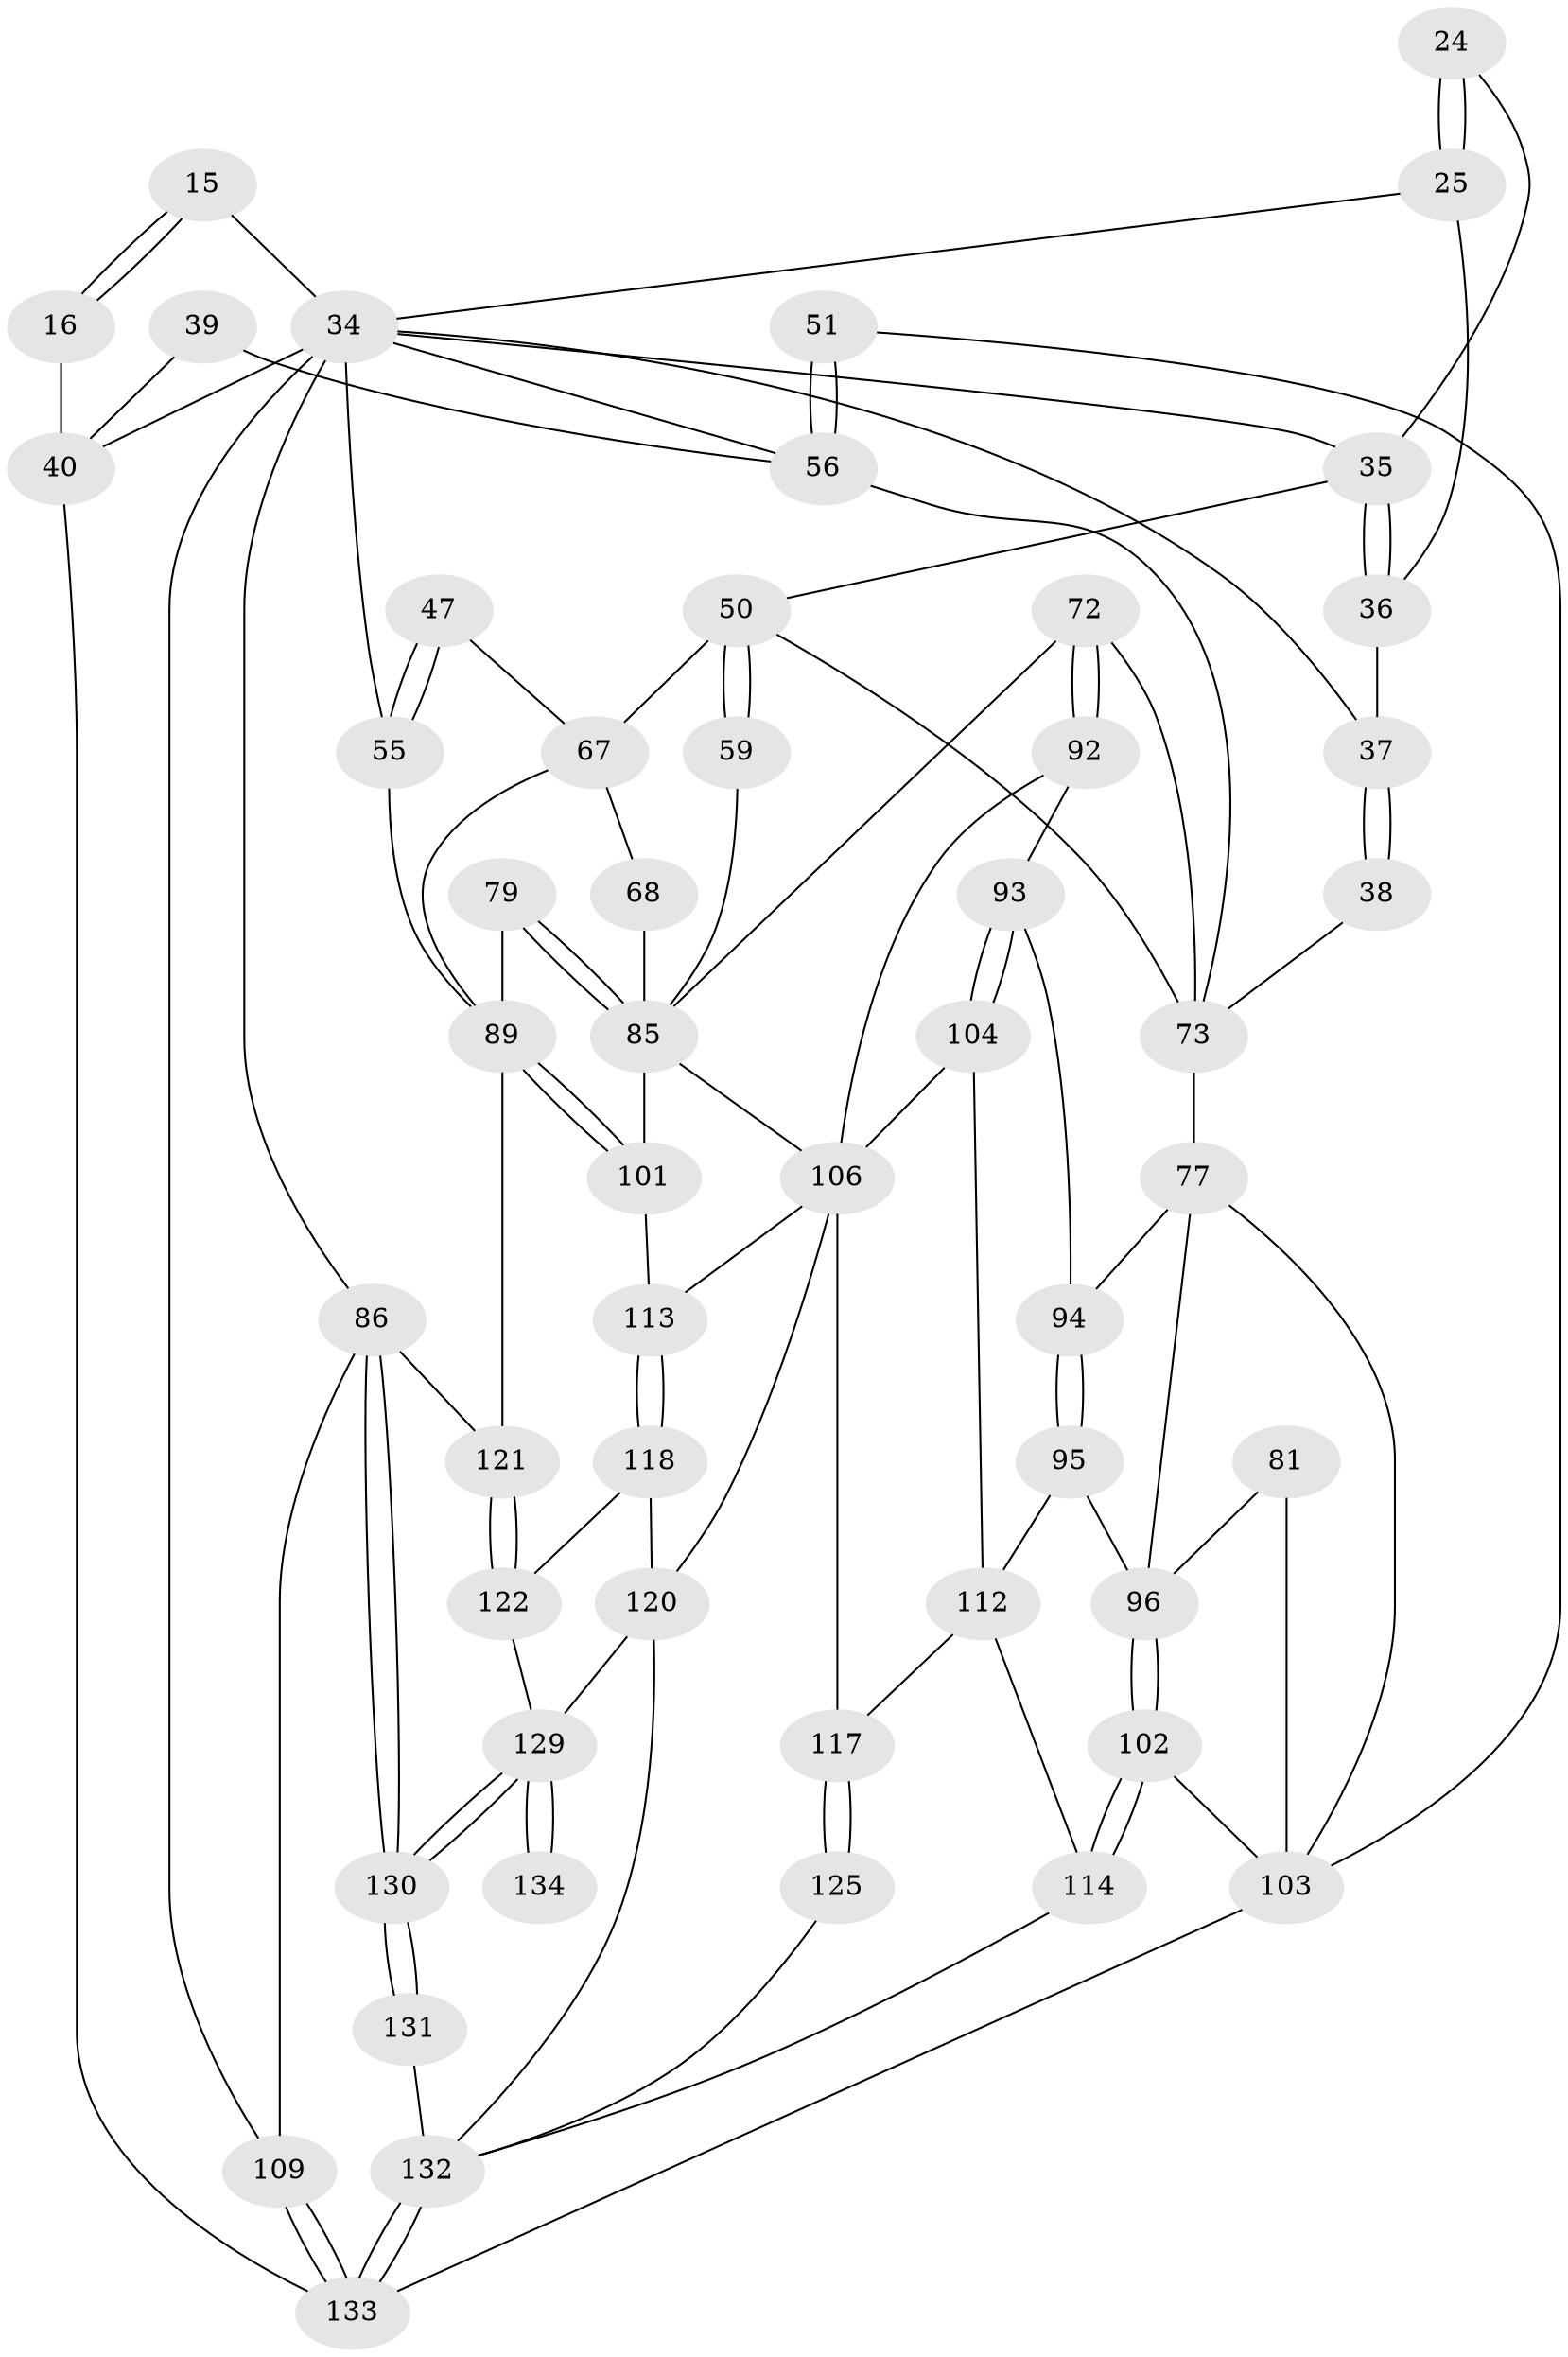 // original degree distribution, {4: 0.21641791044776118, 5: 0.5223880597014925, 6: 0.23134328358208955, 3: 0.029850746268656716}
// Generated by graph-tools (version 1.1) at 2025/05/03/04/25 22:05:38]
// undirected, 53 vertices, 111 edges
graph export_dot {
graph [start="1"]
  node [color=gray90,style=filled];
  15 [pos="+0.34641931802974496+0.1949852967546122",super="+12+13"];
  16 [pos="+0.2418263702334293+0.1499368860802741"];
  24 [pos="+0.7213816500667873+0.12917438995307362"];
  25 [pos="+0.646775946107953+0.1155761124528712",super="+21"];
  34 [pos="+0.3705463829966414+0.26163814883403513",super="+14+22+11+7"];
  35 [pos="+0.7052125905306174+0.26696611803358794",super="+23"];
  36 [pos="+0.6486467719365252+0.23679490206723391",super="+26"];
  37 [pos="+0.5726301897715248+0.22991989971679758",super="+27+33"];
  38 [pos="+0.4433456378681976+0.33847523544864705"];
  39 [pos="+0.08494614664804945+0.2816986875789135"];
  40 [pos="+0.06855483811390221+0.2791621428550374",super="+18+17"];
  47 [pos="+0.7806605755312097+0.4266480639986013"];
  50 [pos="+0.655885193109934+0.36595658910024803",super="+44+45"];
  51 [pos="+0.13630902321975333+0.4328427225702739"];
  55 [pos="+0.8228613763317849+0.44887068801612173",super="+31+32"];
  56 [pos="+0.24008080799773932+0.39242583861927144",super="+41+42"];
  59 [pos="+0.6241335428191765+0.4643873859682838"];
  67 [pos="+0.7197959327330463+0.5124956309994128",super="+49"];
  68 [pos="+0.6879892950903765+0.5146841386580687",super="+62"];
  72 [pos="+0.40897444765025437+0.5194699940296431",super="+71"];
  73 [pos="+0.3445713558704275+0.5476839381201853",super="+64+58"];
  77 [pos="+0.2749660534814277+0.5962869788720976",super="+65+76"];
  79 [pos="+0.8255492861426099+0.6109169901597101"];
  81 [pos="+0.15911851311318315+0.5479801974640773"];
  85 [pos="+0.821058218008316+0.6241968500180488",super="+83+84"];
  86 [pos="+1+1",super="+3"];
  89 [pos="+1+0.7825522540765237",super="+78+75+30+69"];
  92 [pos="+0.4424398971664019+0.6406487594187446"];
  93 [pos="+0.40948432188933187+0.6873782678216727"];
  94 [pos="+0.331611061810503+0.6986326635216553"];
  95 [pos="+0.29678253987641123+0.7607281677386681"];
  96 [pos="+0.17824824514757048+0.6978147341734526",super="+80"];
  101 [pos="+0.918089882844113+0.7373074247020982",super="+97"];
  102 [pos="+0.13219437474210377+0.7158272265504875"];
  103 [pos="+0.06565623622644985+0.711049555684069",super="+82"];
  104 [pos="+0.3969498419680014+0.7584769622578811"];
  106 [pos="+0.42060046994451256+0.7773170684330544",super="+91+90+100"];
  109 [pos="+0+1",super="+4"];
  112 [pos="+0.3080260703783469+0.8641316034808968",super="+105"];
  113 [pos="+0.8521744880158774+0.8294253780237306",super="+98"];
  114 [pos="+0.2007917113522642+0.8690079893979827"];
  117 [pos="+0.6134227585262458+0.7958653744410381",super="+111"];
  118 [pos="+0.8554689059051498+0.8692060905593104"];
  120 [pos="+0.649578908901778+0.822865988385352",super="+119"];
  121 [pos="+0.9541529615459413+0.9041633691750478",super="+88+74+29"];
  122 [pos="+0.8611511518042473+0.8749575608130288"];
  125 [pos="+0.39175707779990726+0.9824860725920186"];
  129 [pos="+0.7766671897754579+1",super="+124+123"];
  130 [pos="+0.7721852295017418+1"];
  131 [pos="+0.658865881211842+1"];
  132 [pos="+0.3776910220835516+1",super="+128+115"];
  133 [pos="+0.01827636327112441+1",super="+116+108+107"];
  134 [pos="+0.9259740307781565+0.9374762979110359"];
  15 -- 16 [weight=2];
  15 -- 16;
  15 -- 34 [weight=3];
  16 -- 40;
  24 -- 25 [weight=2];
  24 -- 25;
  24 -- 35;
  25 -- 36;
  25 -- 34;
  34 -- 37 [weight=2];
  34 -- 86;
  34 -- 55;
  34 -- 56;
  34 -- 40;
  34 -- 109;
  34 -- 35;
  35 -- 36;
  35 -- 36;
  35 -- 50;
  36 -- 37 [weight=2];
  37 -- 38 [weight=2];
  37 -- 38;
  38 -- 73;
  39 -- 40 [weight=2];
  39 -- 56;
  40 -- 133;
  47 -- 55 [weight=2];
  47 -- 55;
  47 -- 67;
  50 -- 59 [weight=2];
  50 -- 59;
  50 -- 67;
  50 -- 73;
  51 -- 56 [weight=2];
  51 -- 56;
  51 -- 103;
  55 -- 89 [weight=2];
  56 -- 73;
  59 -- 85;
  67 -- 68 [weight=2];
  67 -- 89;
  68 -- 85 [weight=2];
  72 -- 73 [weight=2];
  72 -- 92;
  72 -- 92;
  72 -- 85;
  73 -- 77 [weight=2];
  77 -- 94;
  77 -- 96;
  77 -- 103;
  79 -- 85;
  79 -- 85;
  79 -- 89 [weight=2];
  81 -- 96;
  81 -- 103 [weight=2];
  85 -- 101;
  85 -- 106;
  86 -- 130;
  86 -- 130;
  86 -- 109 [weight=2];
  86 -- 121 [weight=2];
  89 -- 101;
  89 -- 101;
  89 -- 121 [weight=3];
  92 -- 93;
  92 -- 106;
  93 -- 94;
  93 -- 104;
  93 -- 104;
  94 -- 95;
  94 -- 95;
  95 -- 96;
  95 -- 112;
  96 -- 102;
  96 -- 102;
  101 -- 113 [weight=2];
  102 -- 103;
  102 -- 114;
  102 -- 114;
  103 -- 133 [weight=2];
  104 -- 106;
  104 -- 112;
  106 -- 117 [weight=2];
  106 -- 120;
  106 -- 113;
  109 -- 133 [weight=3];
  109 -- 133;
  112 -- 114;
  112 -- 117;
  113 -- 118;
  113 -- 118;
  114 -- 132;
  117 -- 125 [weight=2];
  117 -- 125;
  118 -- 122;
  118 -- 120;
  120 -- 132;
  120 -- 129;
  121 -- 122;
  121 -- 122;
  122 -- 129;
  125 -- 132;
  129 -- 130;
  129 -- 130;
  129 -- 134 [weight=2];
  129 -- 134;
  130 -- 131;
  130 -- 131;
  131 -- 132 [weight=2];
  132 -- 133 [weight=2];
  132 -- 133;
}
